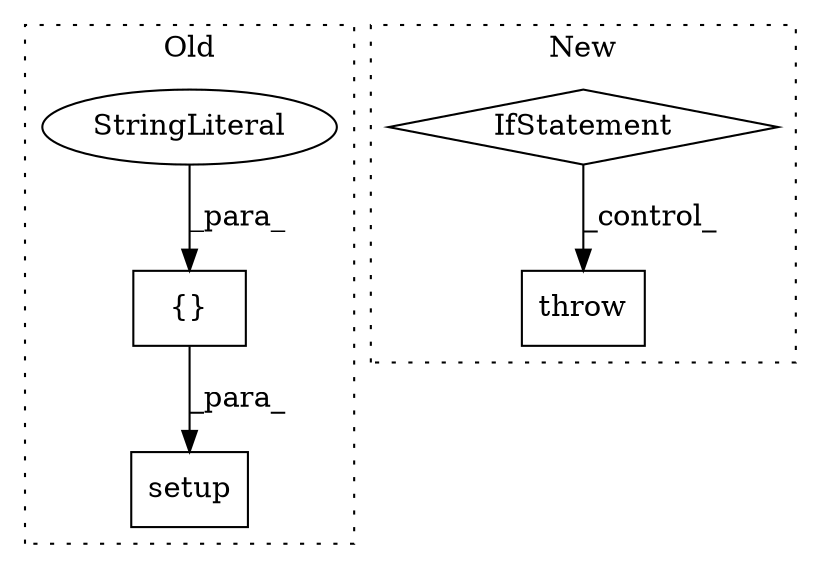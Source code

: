 digraph G {
subgraph cluster0 {
1 [label="setup" a="32" s="4117,6240" l="6,1" shape="box"];
4 [label="{}" a="4" s="4553,4691" l="1,1" shape="box"];
5 [label="StringLiteral" a="45" s="4665" l="26" shape="ellipse"];
label = "Old";
style="dotted";
}
subgraph cluster1 {
2 [label="throw" a="53" s="1065" l="6" shape="box"];
3 [label="IfStatement" a="25" s="1042,1053" l="4,2" shape="diamond"];
label = "New";
style="dotted";
}
3 -> 2 [label="_control_"];
4 -> 1 [label="_para_"];
5 -> 4 [label="_para_"];
}
